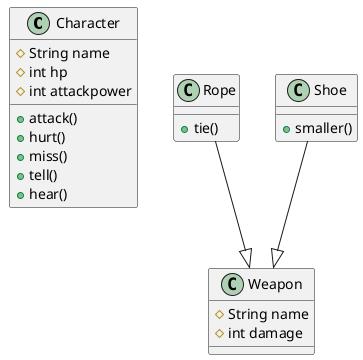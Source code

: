 @startuml characters
class Character{
#String name
#int hp
#int attackpower
+attack()
+hurt()
+miss()
+tell()
+hear()
}
class Weapon{
#String name
#int damage
}
class Rope{
+tie()
}
class Shoe{
+smaller()
}
Rope --|> Weapon
Shoe --|> Weapon
@enduml